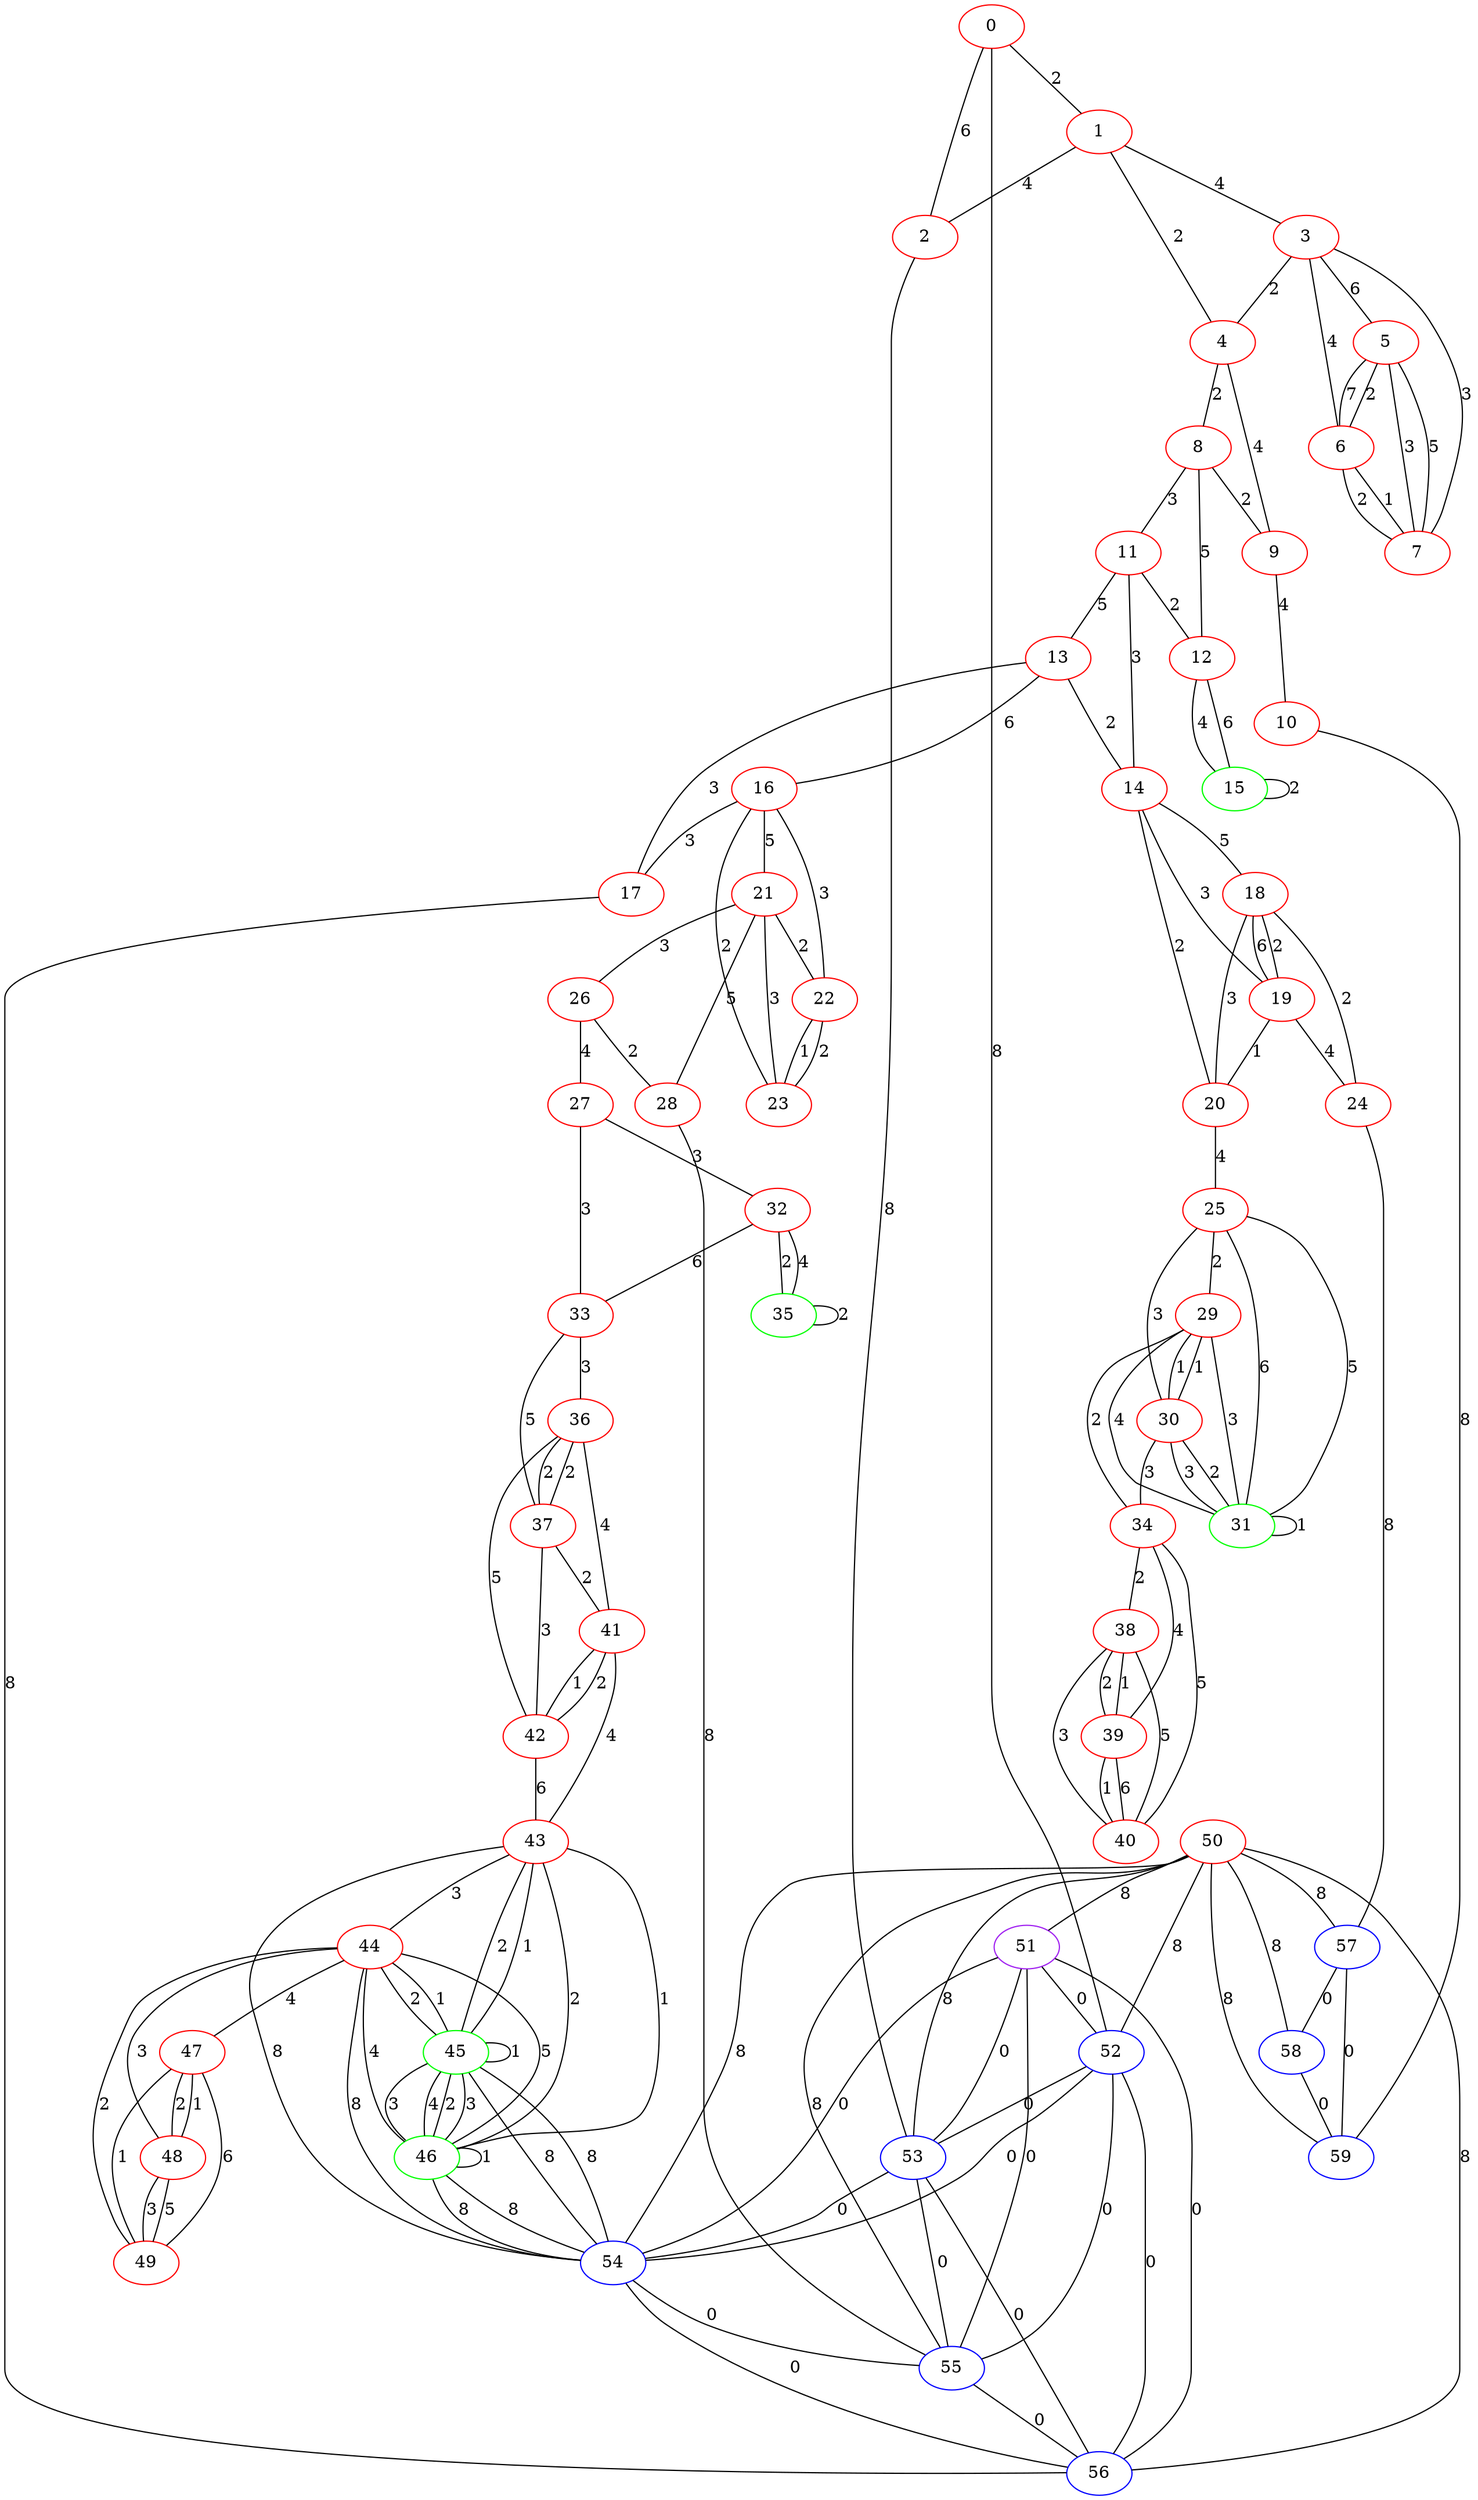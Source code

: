 graph "" {
0 [color=red, weight=1];
1 [color=red, weight=1];
2 [color=red, weight=1];
3 [color=red, weight=1];
4 [color=red, weight=1];
5 [color=red, weight=1];
6 [color=red, weight=1];
7 [color=red, weight=1];
8 [color=red, weight=1];
9 [color=red, weight=1];
10 [color=red, weight=1];
11 [color=red, weight=1];
12 [color=red, weight=1];
13 [color=red, weight=1];
14 [color=red, weight=1];
15 [color=green, weight=2];
16 [color=red, weight=1];
17 [color=red, weight=1];
18 [color=red, weight=1];
19 [color=red, weight=1];
20 [color=red, weight=1];
21 [color=red, weight=1];
22 [color=red, weight=1];
23 [color=red, weight=1];
24 [color=red, weight=1];
25 [color=red, weight=1];
26 [color=red, weight=1];
27 [color=red, weight=1];
28 [color=red, weight=1];
29 [color=red, weight=1];
30 [color=red, weight=1];
31 [color=green, weight=2];
32 [color=red, weight=1];
33 [color=red, weight=1];
34 [color=red, weight=1];
35 [color=green, weight=2];
36 [color=red, weight=1];
37 [color=red, weight=1];
38 [color=red, weight=1];
39 [color=red, weight=1];
40 [color=red, weight=1];
41 [color=red, weight=1];
42 [color=red, weight=1];
43 [color=red, weight=1];
44 [color=red, weight=1];
45 [color=green, weight=2];
46 [color=green, weight=2];
47 [color=red, weight=1];
48 [color=red, weight=1];
49 [color=red, weight=1];
50 [color=red, weight=1];
51 [color=purple, weight=4];
52 [color=blue, weight=3];
53 [color=blue, weight=3];
54 [color=blue, weight=3];
55 [color=blue, weight=3];
56 [color=blue, weight=3];
57 [color=blue, weight=3];
58 [color=blue, weight=3];
59 [color=blue, weight=3];
0 -- 1  [key=0, label=2];
0 -- 2  [key=0, label=6];
0 -- 52  [key=0, label=8];
1 -- 2  [key=0, label=4];
1 -- 3  [key=0, label=4];
1 -- 4  [key=0, label=2];
2 -- 53  [key=0, label=8];
3 -- 4  [key=0, label=2];
3 -- 5  [key=0, label=6];
3 -- 6  [key=0, label=4];
3 -- 7  [key=0, label=3];
4 -- 8  [key=0, label=2];
4 -- 9  [key=0, label=4];
5 -- 6  [key=0, label=2];
5 -- 6  [key=1, label=7];
5 -- 7  [key=0, label=3];
5 -- 7  [key=1, label=5];
6 -- 7  [key=0, label=1];
6 -- 7  [key=1, label=2];
8 -- 9  [key=0, label=2];
8 -- 11  [key=0, label=3];
8 -- 12  [key=0, label=5];
9 -- 10  [key=0, label=4];
10 -- 59  [key=0, label=8];
11 -- 12  [key=0, label=2];
11 -- 13  [key=0, label=5];
11 -- 14  [key=0, label=3];
12 -- 15  [key=0, label=4];
12 -- 15  [key=1, label=6];
13 -- 16  [key=0, label=6];
13 -- 17  [key=0, label=3];
13 -- 14  [key=0, label=2];
14 -- 18  [key=0, label=5];
14 -- 19  [key=0, label=3];
14 -- 20  [key=0, label=2];
15 -- 15  [key=0, label=2];
16 -- 17  [key=0, label=3];
16 -- 21  [key=0, label=5];
16 -- 22  [key=0, label=3];
16 -- 23  [key=0, label=2];
17 -- 56  [key=0, label=8];
18 -- 24  [key=0, label=2];
18 -- 19  [key=0, label=6];
18 -- 19  [key=1, label=2];
18 -- 20  [key=0, label=3];
19 -- 24  [key=0, label=4];
19 -- 20  [key=0, label=1];
20 -- 25  [key=0, label=4];
21 -- 26  [key=0, label=3];
21 -- 28  [key=0, label=5];
21 -- 22  [key=0, label=2];
21 -- 23  [key=0, label=3];
22 -- 23  [key=0, label=1];
22 -- 23  [key=1, label=2];
24 -- 57  [key=0, label=8];
25 -- 29  [key=0, label=2];
25 -- 30  [key=0, label=3];
25 -- 31  [key=0, label=5];
25 -- 31  [key=1, label=6];
26 -- 27  [key=0, label=4];
26 -- 28  [key=0, label=2];
27 -- 32  [key=0, label=3];
27 -- 33  [key=0, label=3];
28 -- 55  [key=0, label=8];
29 -- 34  [key=0, label=2];
29 -- 30  [key=0, label=1];
29 -- 30  [key=1, label=1];
29 -- 31  [key=0, label=3];
29 -- 31  [key=1, label=4];
30 -- 34  [key=0, label=3];
30 -- 31  [key=0, label=2];
30 -- 31  [key=1, label=3];
31 -- 31  [key=0, label=1];
32 -- 33  [key=0, label=6];
32 -- 35  [key=0, label=4];
32 -- 35  [key=1, label=2];
33 -- 36  [key=0, label=3];
33 -- 37  [key=0, label=5];
34 -- 40  [key=0, label=5];
34 -- 38  [key=0, label=2];
34 -- 39  [key=0, label=4];
35 -- 35  [key=0, label=2];
36 -- 42  [key=0, label=5];
36 -- 37  [key=0, label=2];
36 -- 37  [key=1, label=2];
36 -- 41  [key=0, label=4];
37 -- 42  [key=0, label=3];
37 -- 41  [key=0, label=2];
38 -- 40  [key=0, label=3];
38 -- 40  [key=1, label=5];
38 -- 39  [key=0, label=2];
38 -- 39  [key=1, label=1];
39 -- 40  [key=0, label=1];
39 -- 40  [key=1, label=6];
41 -- 42  [key=0, label=2];
41 -- 42  [key=1, label=1];
41 -- 43  [key=0, label=4];
42 -- 43  [key=0, label=6];
43 -- 44  [key=0, label=3];
43 -- 45  [key=0, label=2];
43 -- 45  [key=1, label=1];
43 -- 46  [key=0, label=1];
43 -- 46  [key=1, label=2];
43 -- 54  [key=0, label=8];
44 -- 45  [key=0, label=1];
44 -- 45  [key=1, label=2];
44 -- 46  [key=0, label=4];
44 -- 46  [key=1, label=5];
44 -- 47  [key=0, label=4];
44 -- 48  [key=0, label=3];
44 -- 49  [key=0, label=2];
44 -- 54  [key=0, label=8];
45 -- 54  [key=0, label=8];
45 -- 54  [key=1, label=8];
45 -- 45  [key=0, label=1];
45 -- 46  [key=0, label=3];
45 -- 46  [key=1, label=4];
45 -- 46  [key=2, label=2];
45 -- 46  [key=3, label=3];
46 -- 54  [key=0, label=8];
46 -- 54  [key=1, label=8];
46 -- 46  [key=0, label=1];
47 -- 48  [key=0, label=1];
47 -- 48  [key=1, label=2];
47 -- 49  [key=0, label=6];
47 -- 49  [key=1, label=1];
48 -- 49  [key=0, label=5];
48 -- 49  [key=1, label=3];
50 -- 51  [key=0, label=8];
50 -- 52  [key=0, label=8];
50 -- 53  [key=0, label=8];
50 -- 54  [key=0, label=8];
50 -- 55  [key=0, label=8];
50 -- 56  [key=0, label=8];
50 -- 57  [key=0, label=8];
50 -- 58  [key=0, label=8];
50 -- 59  [key=0, label=8];
51 -- 52  [key=0, label=0];
51 -- 53  [key=0, label=0];
51 -- 54  [key=0, label=0];
51 -- 55  [key=0, label=0];
51 -- 56  [key=0, label=0];
52 -- 53  [key=0, label=0];
52 -- 54  [key=0, label=0];
52 -- 55  [key=0, label=0];
52 -- 56  [key=0, label=0];
53 -- 54  [key=0, label=0];
53 -- 55  [key=0, label=0];
53 -- 56  [key=0, label=0];
54 -- 55  [key=0, label=0];
54 -- 56  [key=0, label=0];
55 -- 56  [key=0, label=0];
57 -- 58  [key=0, label=0];
57 -- 59  [key=0, label=0];
58 -- 59  [key=0, label=0];
}
